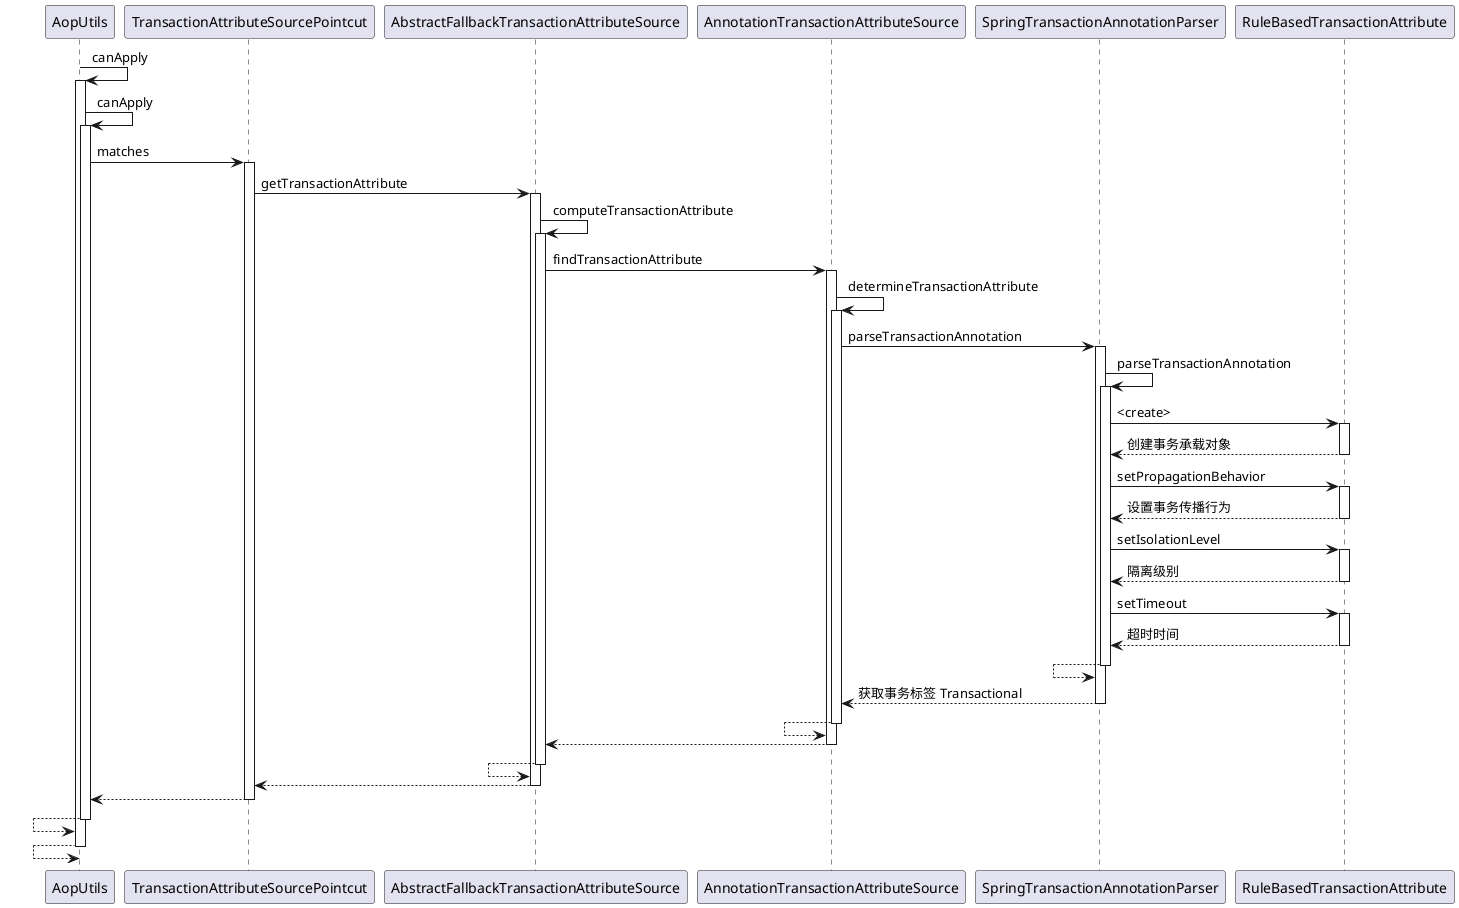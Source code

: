@startuml

AopUtils->AopUtils:canApply
activate AopUtils
    AopUtils->AopUtils:canApply
    activate AopUtils
        AopUtils->TransactionAttributeSourcePointcut: matches
        activate TransactionAttributeSourcePointcut
            TransactionAttributeSourcePointcut->AbstractFallbackTransactionAttributeSource:getTransactionAttribute
            activate AbstractFallbackTransactionAttributeSource
                AbstractFallbackTransactionAttributeSource->AbstractFallbackTransactionAttributeSource: computeTransactionAttribute
                activate AbstractFallbackTransactionAttributeSource

                    AbstractFallbackTransactionAttributeSource->AnnotationTransactionAttributeSource:findTransactionAttribute
                    activate AnnotationTransactionAttributeSource
                        AnnotationTransactionAttributeSource->AnnotationTransactionAttributeSource: determineTransactionAttribute
                        activate AnnotationTransactionAttributeSource
                            AnnotationTransactionAttributeSource->SpringTransactionAnnotationParser: parseTransactionAnnotation
                            activate SpringTransactionAnnotationParser
                                SpringTransactionAnnotationParser->SpringTransactionAnnotationParser:parseTransactionAnnotation
                                activate SpringTransactionAnnotationParser
                                    SpringTransactionAnnotationParser->RuleBasedTransactionAttribute:<create>
                                    activate RuleBasedTransactionAttribute
                                    SpringTransactionAnnotationParser<--RuleBasedTransactionAttribute:创建事务承载对象
                                    deactivate RuleBasedTransactionAttribute

                                    SpringTransactionAnnotationParser->RuleBasedTransactionAttribute:setPropagationBehavior
                                    activate RuleBasedTransactionAttribute
                                    SpringTransactionAnnotationParser<--RuleBasedTransactionAttribute:设置事务传播行为
                                    deactivate RuleBasedTransactionAttribute

                                    SpringTransactionAnnotationParser->RuleBasedTransactionAttribute:setIsolationLevel
                                    activate RuleBasedTransactionAttribute
                                    SpringTransactionAnnotationParser<--RuleBasedTransactionAttribute:隔离级别
                                    deactivate RuleBasedTransactionAttribute

                                    SpringTransactionAnnotationParser->RuleBasedTransactionAttribute:setTimeout
                                    activate RuleBasedTransactionAttribute
                                    SpringTransactionAnnotationParser<--RuleBasedTransactionAttribute:超时时间
                                    deactivate RuleBasedTransactionAttribute

                                SpringTransactionAnnotationParser<--SpringTransactionAnnotationParser:
                                deactivate SpringTransactionAnnotationParser
                            AnnotationTransactionAttributeSource<--SpringTransactionAnnotationParser: 获取事务标签 Transactional
                            deactivate SpringTransactionAnnotationParser
                        AnnotationTransactionAttributeSource<--AnnotationTransactionAttributeSource:
                        deactivate AnnotationTransactionAttributeSource
                    AbstractFallbackTransactionAttributeSource<--AnnotationTransactionAttributeSource:
                    deactivate AnnotationTransactionAttributeSource

                AbstractFallbackTransactionAttributeSource<--AbstractFallbackTransactionAttributeSource:
                deactivate AbstractFallbackTransactionAttributeSource
            TransactionAttributeSourcePointcut<--AbstractFallbackTransactionAttributeSource:
            deactivate AbstractFallbackTransactionAttributeSource
        AopUtils<--TransactionAttributeSourcePointcut:
        deactivate TransactionAttributeSourcePointcut
    AopUtils<--AopUtils:
    deactivate AopUtils
AopUtils<--AopUtils:
deactivate AopUtils

@enduml